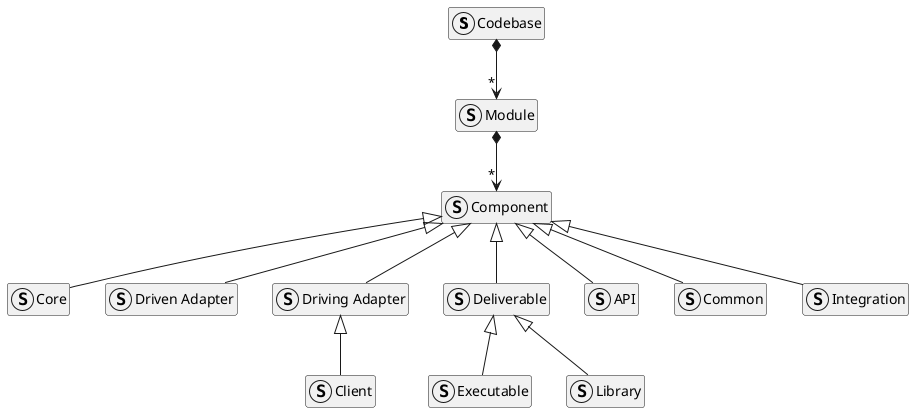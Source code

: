 @startuml
hide empty members

struct Codebase
struct Module
struct Component
struct Core
struct DrivenAdapter as "Driven Adapter"
struct DrivingAdapter as "Driving Adapter"
struct Deliverable
struct Executable
struct Library
struct Client
struct API
struct Common
struct Integration

Codebase *--> "*" Module
Module *--> "*" Component

Component <|-- Core
Component <|-- DrivenAdapter
Component <|-- DrivingAdapter
Component <|-- Deliverable
Component <|-- API
Component <|-- Common
Component <|-- Integration

Deliverable <|-- Executable
Deliverable <|-- Library

DrivingAdapter <|-- Client
@enduml
